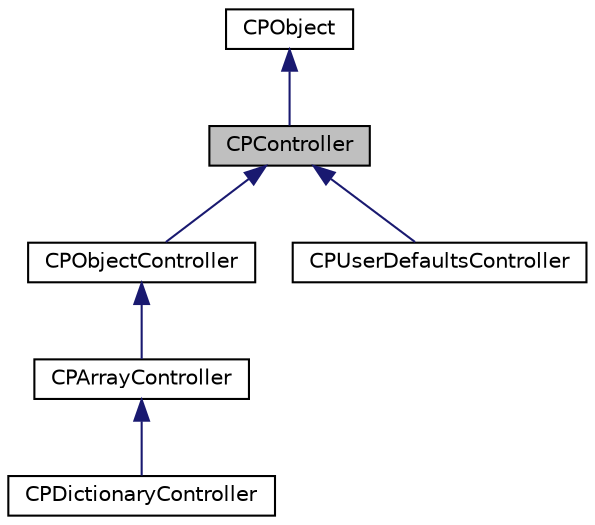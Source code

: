 digraph "CPController"
{
  edge [fontname="Helvetica",fontsize="10",labelfontname="Helvetica",labelfontsize="10"];
  node [fontname="Helvetica",fontsize="10",shape=record];
  Node1 [label="CPController",height=0.2,width=0.4,color="black", fillcolor="grey75", style="filled" fontcolor="black"];
  Node2 -> Node1 [dir="back",color="midnightblue",fontsize="10",style="solid",fontname="Helvetica"];
  Node2 [label="CPObject",height=0.2,width=0.4,color="black", fillcolor="white", style="filled",URL="$class_c_p_object.html"];
  Node1 -> Node3 [dir="back",color="midnightblue",fontsize="10",style="solid",fontname="Helvetica"];
  Node3 [label="CPObjectController",height=0.2,width=0.4,color="black", fillcolor="white", style="filled",URL="$interface_c_p_object_controller.html"];
  Node3 -> Node4 [dir="back",color="midnightblue",fontsize="10",style="solid",fontname="Helvetica"];
  Node4 [label="CPArrayController",height=0.2,width=0.4,color="black", fillcolor="white", style="filled",URL="$interface_c_p_array_controller.html"];
  Node4 -> Node5 [dir="back",color="midnightblue",fontsize="10",style="solid",fontname="Helvetica"];
  Node5 [label="CPDictionaryController",height=0.2,width=0.4,color="black", fillcolor="white", style="filled",URL="$interface_c_p_dictionary_controller.html"];
  Node1 -> Node6 [dir="back",color="midnightblue",fontsize="10",style="solid",fontname="Helvetica"];
  Node6 [label="CPUserDefaultsController",height=0.2,width=0.4,color="black", fillcolor="white", style="filled",URL="$interface_c_p_user_defaults_controller.html"];
}
